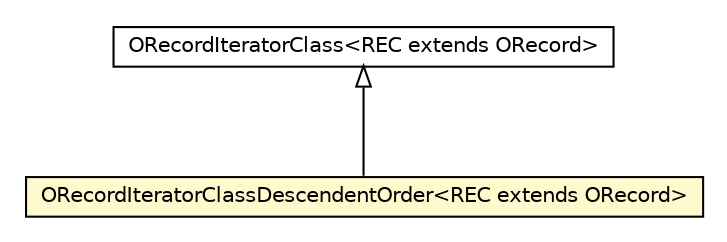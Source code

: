 #!/usr/local/bin/dot
#
# Class diagram 
# Generated by UMLGraph version R5_6-24-gf6e263 (http://www.umlgraph.org/)
#

digraph G {
	edge [fontname="Helvetica",fontsize=10,labelfontname="Helvetica",labelfontsize=10];
	node [fontname="Helvetica",fontsize=10,shape=plaintext];
	nodesep=0.25;
	ranksep=0.5;
	// com.orientechnologies.orient.core.iterator.ORecordIteratorClassDescendentOrder<REC extends com.orientechnologies.orient.core.record.ORecord>
	c5346407 [label=<<table title="com.orientechnologies.orient.core.iterator.ORecordIteratorClassDescendentOrder" border="0" cellborder="1" cellspacing="0" cellpadding="2" port="p" bgcolor="lemonChiffon" href="./ORecordIteratorClassDescendentOrder.html">
		<tr><td><table border="0" cellspacing="0" cellpadding="1">
<tr><td align="center" balign="center"> ORecordIteratorClassDescendentOrder&lt;REC extends ORecord&gt; </td></tr>
		</table></td></tr>
		</table>>, URL="./ORecordIteratorClassDescendentOrder.html", fontname="Helvetica", fontcolor="black", fontsize=10.0];
	// com.orientechnologies.orient.core.iterator.ORecordIteratorClass<REC extends com.orientechnologies.orient.core.record.ORecord>
	c5346415 [label=<<table title="com.orientechnologies.orient.core.iterator.ORecordIteratorClass" border="0" cellborder="1" cellspacing="0" cellpadding="2" port="p" href="./ORecordIteratorClass.html">
		<tr><td><table border="0" cellspacing="0" cellpadding="1">
<tr><td align="center" balign="center"> ORecordIteratorClass&lt;REC extends ORecord&gt; </td></tr>
		</table></td></tr>
		</table>>, URL="./ORecordIteratorClass.html", fontname="Helvetica", fontcolor="black", fontsize=10.0];
	//com.orientechnologies.orient.core.iterator.ORecordIteratorClassDescendentOrder<REC extends com.orientechnologies.orient.core.record.ORecord> extends com.orientechnologies.orient.core.iterator.ORecordIteratorClass<REC>
	c5346415:p -> c5346407:p [dir=back,arrowtail=empty];
}

